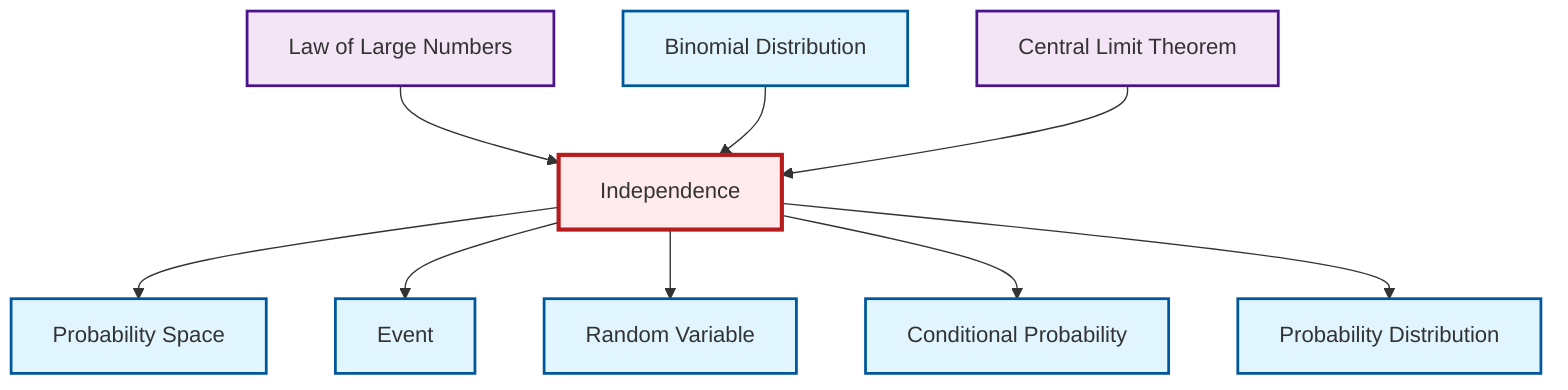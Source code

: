 graph TD
    classDef definition fill:#e1f5fe,stroke:#01579b,stroke-width:2px
    classDef theorem fill:#f3e5f5,stroke:#4a148c,stroke-width:2px
    classDef axiom fill:#fff3e0,stroke:#e65100,stroke-width:2px
    classDef example fill:#e8f5e9,stroke:#1b5e20,stroke-width:2px
    classDef current fill:#ffebee,stroke:#b71c1c,stroke-width:3px
    def-conditional-probability["Conditional Probability"]:::definition
    def-event["Event"]:::definition
    def-independence["Independence"]:::definition
    def-random-variable["Random Variable"]:::definition
    thm-central-limit["Central Limit Theorem"]:::theorem
    def-binomial-distribution["Binomial Distribution"]:::definition
    def-probability-space["Probability Space"]:::definition
    def-probability-distribution["Probability Distribution"]:::definition
    thm-law-of-large-numbers["Law of Large Numbers"]:::theorem
    thm-law-of-large-numbers --> def-independence
    def-independence --> def-probability-space
    def-independence --> def-event
    def-independence --> def-random-variable
    def-binomial-distribution --> def-independence
    def-independence --> def-conditional-probability
    thm-central-limit --> def-independence
    def-independence --> def-probability-distribution
    class def-independence current